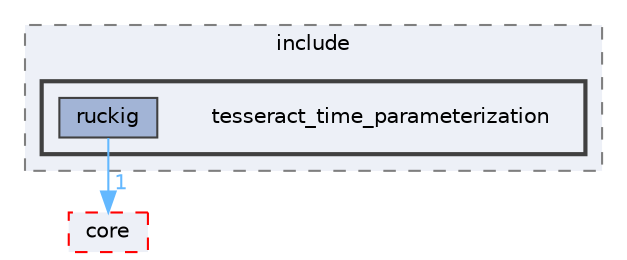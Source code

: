 digraph "tesseract_time_parameterization/ruckig/include/tesseract_time_parameterization"
{
 // LATEX_PDF_SIZE
  bgcolor="transparent";
  edge [fontname=Helvetica,fontsize=10,labelfontname=Helvetica,labelfontsize=10];
  node [fontname=Helvetica,fontsize=10,shape=box,height=0.2,width=0.4];
  compound=true
  subgraph clusterdir_3fa95a20ab75f10575b573307fb540c4 {
    graph [ bgcolor="#edf0f7", pencolor="grey50", label="include", fontname=Helvetica,fontsize=10 style="filled,dashed", URL="dir_3fa95a20ab75f10575b573307fb540c4.html",tooltip=""]
  subgraph clusterdir_ea6f8945823b632d80cef870eb17200d {
    graph [ bgcolor="#edf0f7", pencolor="grey25", label="", fontname=Helvetica,fontsize=10 style="filled,bold", URL="dir_ea6f8945823b632d80cef870eb17200d.html",tooltip=""]
    dir_ea6f8945823b632d80cef870eb17200d [shape=plaintext, label="tesseract_time_parameterization"];
  dir_36ab12f7c7e478775481f206b6727b14 [label="ruckig", fillcolor="#a2b4d6", color="grey25", style="filled", URL="dir_36ab12f7c7e478775481f206b6727b14.html",tooltip=""];
  }
  }
  dir_68e56e9c09e14b8e1bac5d9210612b17 [label="core", fillcolor="#edf0f7", color="red", style="filled,dashed", URL="dir_68e56e9c09e14b8e1bac5d9210612b17.html",tooltip=""];
  dir_36ab12f7c7e478775481f206b6727b14->dir_68e56e9c09e14b8e1bac5d9210612b17 [headlabel="1", labeldistance=1.5 headhref="dir_000043_000003.html" color="steelblue1" fontcolor="steelblue1"];
}
